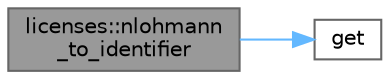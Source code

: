 digraph "licenses::nlohmann_to_identifier"
{
 // LATEX_PDF_SIZE
  bgcolor="transparent";
  edge [fontname=Helvetica,fontsize=10,labelfontname=Helvetica,labelfontsize=10];
  node [fontname=Helvetica,fontsize=10,shape=box,height=0.2,width=0.4];
  rankdir="LR";
  Node1 [id="Node000001",label="licenses::nlohmann\l_to_identifier",height=0.2,width=0.4,color="gray40", fillcolor="grey60", style="filled", fontcolor="black",tooltip=" "];
  Node1 -> Node2 [id="edge1_Node000001_Node000002",color="steelblue1",style="solid",tooltip=" "];
  Node2 [id="Node000002",label="get",height=0.2,width=0.4,color="grey40", fillcolor="white", style="filled",URL="$stdlist__overload_8cpp.html#a120a90058439faee14791b33f94c0693",tooltip=" "];
}
